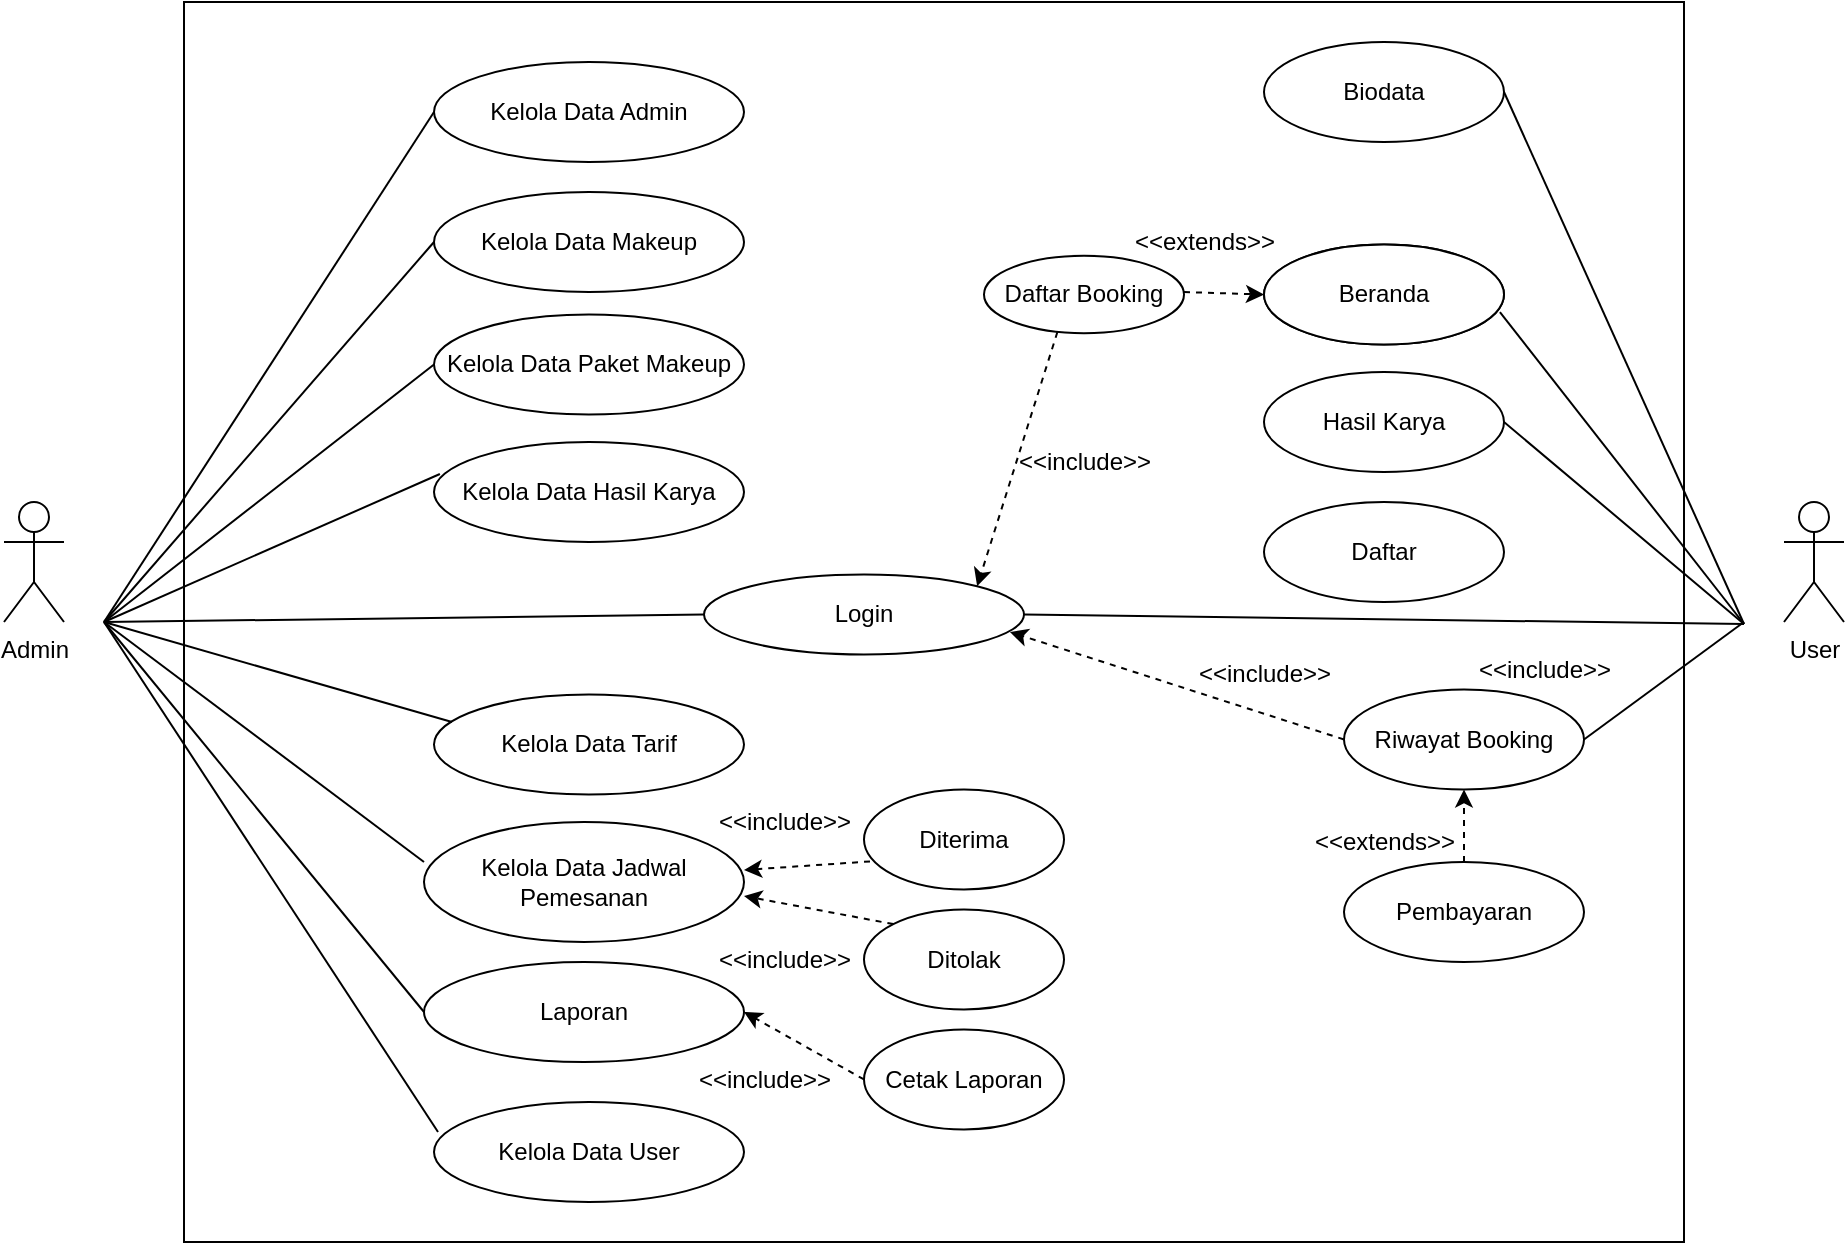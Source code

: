 <mxfile version="13.7.3" type="device"><diagram id="cGU91LU1s8spP6lkgh9S" name="Page-1"><mxGraphModel dx="1422" dy="830" grid="1" gridSize="10" guides="1" tooltips="1" connect="1" arrows="1" fold="1" page="1" pageScale="1" pageWidth="850" pageHeight="1100" math="0" shadow="0"><root><mxCell id="0"/><mxCell id="1" parent="0"/><mxCell id="6hYTOlnJRu1Jy1FbgciW-109" value="" style="rounded=0;whiteSpace=wrap;html=1;" parent="1" vertex="1"><mxGeometry x="320" y="130" width="750" height="620" as="geometry"/></mxCell><mxCell id="E6RNn3lXeHkPGXCQUyDo-1" value="Admin" style="shape=umlActor;verticalLabelPosition=bottom;verticalAlign=top;html=1;outlineConnect=0;" parent="1" vertex="1"><mxGeometry x="230" y="380" width="30" height="60" as="geometry"/></mxCell><mxCell id="E6RNn3lXeHkPGXCQUyDo-2" value="Kelola Data Admin" style="ellipse;whiteSpace=wrap;html=1;" parent="1" vertex="1"><mxGeometry x="445" y="160" width="155" height="50" as="geometry"/></mxCell><mxCell id="E6RNn3lXeHkPGXCQUyDo-4" value="Kelola Data Makeup" style="ellipse;whiteSpace=wrap;html=1;" parent="1" vertex="1"><mxGeometry x="445" y="225" width="155" height="50" as="geometry"/></mxCell><mxCell id="E6RNn3lXeHkPGXCQUyDo-5" value="Kelola Data Paket Makeup" style="ellipse;whiteSpace=wrap;html=1;" parent="1" vertex="1"><mxGeometry x="445" y="286.27" width="155" height="50" as="geometry"/></mxCell><mxCell id="E6RNn3lXeHkPGXCQUyDo-6" value="Kelola Data Tarif" style="ellipse;whiteSpace=wrap;html=1;" parent="1" vertex="1"><mxGeometry x="445" y="476.27" width="155" height="50" as="geometry"/></mxCell><mxCell id="E6RNn3lXeHkPGXCQUyDo-7" value="Kelola Data Hasil Karya" style="ellipse;whiteSpace=wrap;html=1;" parent="1" vertex="1"><mxGeometry x="445" y="350" width="155" height="50" as="geometry"/></mxCell><mxCell id="E6RNn3lXeHkPGXCQUyDo-8" value="Kelola Data Jadwal Pemesanan" style="ellipse;whiteSpace=wrap;html=1;" parent="1" vertex="1"><mxGeometry x="440" y="540" width="160" height="60" as="geometry"/></mxCell><mxCell id="E6RNn3lXeHkPGXCQUyDo-9" value="Laporan" style="ellipse;whiteSpace=wrap;html=1;" parent="1" vertex="1"><mxGeometry x="440" y="610" width="160" height="50" as="geometry"/></mxCell><mxCell id="1jrKB5_HxbYdyUKGPWxr-1" value="Kelola Data User" style="ellipse;whiteSpace=wrap;html=1;" parent="1" vertex="1"><mxGeometry x="445" y="680" width="155" height="50" as="geometry"/></mxCell><mxCell id="BYwMyViFpyXRSg5EMiQi-32" value="Login" style="ellipse;whiteSpace=wrap;html=1;" parent="1" vertex="1"><mxGeometry x="580" y="416.27" width="160" height="40" as="geometry"/></mxCell><mxCell id="6hYTOlnJRu1Jy1FbgciW-33" value="User" style="shape=umlActor;verticalLabelPosition=bottom;verticalAlign=top;html=1;outlineConnect=0;" parent="1" vertex="1"><mxGeometry x="1120" y="380" width="30" height="60" as="geometry"/></mxCell><mxCell id="6hYTOlnJRu1Jy1FbgciW-34" value="Beranda" style="ellipse;whiteSpace=wrap;html=1;" parent="1" vertex="1"><mxGeometry x="860" y="251.27" width="120" height="50" as="geometry"/></mxCell><mxCell id="6hYTOlnJRu1Jy1FbgciW-35" value="Hasil Karya" style="ellipse;whiteSpace=wrap;html=1;" parent="1" vertex="1"><mxGeometry x="860" y="315" width="120" height="50" as="geometry"/></mxCell><mxCell id="6hYTOlnJRu1Jy1FbgciW-36" value="Biodata" style="ellipse;whiteSpace=wrap;html=1;" parent="1" vertex="1"><mxGeometry x="860" y="150" width="120" height="50" as="geometry"/></mxCell><mxCell id="6hYTOlnJRu1Jy1FbgciW-37" value="Daftar" style="ellipse;whiteSpace=wrap;html=1;" parent="1" vertex="1"><mxGeometry x="860" y="380" width="120" height="50" as="geometry"/></mxCell><mxCell id="6hYTOlnJRu1Jy1FbgciW-65" value="Riwayat Booking" style="ellipse;whiteSpace=wrap;html=1;" parent="1" vertex="1"><mxGeometry x="900" y="473.73" width="120" height="50" as="geometry"/></mxCell><mxCell id="6hYTOlnJRu1Jy1FbgciW-66" value="Pembayaran" style="ellipse;whiteSpace=wrap;html=1;" parent="1" vertex="1"><mxGeometry x="900" y="560" width="120" height="50" as="geometry"/></mxCell><mxCell id="6hYTOlnJRu1Jy1FbgciW-67" value="" style="endArrow=none;html=1;entryX=0;entryY=0.5;entryDx=0;entryDy=0;" parent="1" target="E6RNn3lXeHkPGXCQUyDo-2" edge="1"><mxGeometry width="50" height="50" relative="1" as="geometry"><mxPoint x="280" y="440" as="sourcePoint"/><mxPoint x="330" y="390" as="targetPoint"/></mxGeometry></mxCell><mxCell id="6hYTOlnJRu1Jy1FbgciW-68" value="" style="endArrow=none;html=1;entryX=0;entryY=0.5;entryDx=0;entryDy=0;" parent="1" target="E6RNn3lXeHkPGXCQUyDo-4" edge="1"><mxGeometry width="50" height="50" relative="1" as="geometry"><mxPoint x="280" y="440" as="sourcePoint"/><mxPoint x="445" y="185" as="targetPoint"/></mxGeometry></mxCell><mxCell id="6hYTOlnJRu1Jy1FbgciW-69" value="" style="endArrow=none;html=1;entryX=0;entryY=0.5;entryDx=0;entryDy=0;" parent="1" target="E6RNn3lXeHkPGXCQUyDo-5" edge="1"><mxGeometry width="50" height="50" relative="1" as="geometry"><mxPoint x="280" y="440" as="sourcePoint"/><mxPoint x="445" y="250" as="targetPoint"/></mxGeometry></mxCell><mxCell id="6hYTOlnJRu1Jy1FbgciW-70" value="" style="endArrow=none;html=1;entryX=0.019;entryY=0.32;entryDx=0;entryDy=0;entryPerimeter=0;" parent="1" target="E6RNn3lXeHkPGXCQUyDo-7" edge="1"><mxGeometry width="50" height="50" relative="1" as="geometry"><mxPoint x="280" y="440" as="sourcePoint"/><mxPoint x="445" y="311.27" as="targetPoint"/></mxGeometry></mxCell><mxCell id="6hYTOlnJRu1Jy1FbgciW-71" value="" style="endArrow=none;html=1;entryX=0.058;entryY=0.275;entryDx=0;entryDy=0;entryPerimeter=0;" parent="1" target="E6RNn3lXeHkPGXCQUyDo-6" edge="1"><mxGeometry width="50" height="50" relative="1" as="geometry"><mxPoint x="280" y="440" as="sourcePoint"/><mxPoint x="447.945" y="366" as="targetPoint"/></mxGeometry></mxCell><mxCell id="6hYTOlnJRu1Jy1FbgciW-73" value="" style="endArrow=none;html=1;entryX=0;entryY=0.5;entryDx=0;entryDy=0;" parent="1" target="BYwMyViFpyXRSg5EMiQi-32" edge="1"><mxGeometry width="50" height="50" relative="1" as="geometry"><mxPoint x="280" y="440" as="sourcePoint"/><mxPoint x="453.99" y="490.02" as="targetPoint"/></mxGeometry></mxCell><mxCell id="6hYTOlnJRu1Jy1FbgciW-74" value="" style="endArrow=none;html=1;entryX=0;entryY=0.333;entryDx=0;entryDy=0;entryPerimeter=0;" parent="1" target="E6RNn3lXeHkPGXCQUyDo-8" edge="1"><mxGeometry width="50" height="50" relative="1" as="geometry"><mxPoint x="280" y="440" as="sourcePoint"/><mxPoint x="440" y="436.27" as="targetPoint"/></mxGeometry></mxCell><mxCell id="6hYTOlnJRu1Jy1FbgciW-76" value="" style="endArrow=none;html=1;entryX=0;entryY=0.5;entryDx=0;entryDy=0;" parent="1" target="E6RNn3lXeHkPGXCQUyDo-9" edge="1"><mxGeometry width="50" height="50" relative="1" as="geometry"><mxPoint x="280" y="440" as="sourcePoint"/><mxPoint x="440" y="559.98" as="targetPoint"/></mxGeometry></mxCell><mxCell id="6hYTOlnJRu1Jy1FbgciW-77" value="" style="endArrow=none;html=1;entryX=0.013;entryY=0.3;entryDx=0;entryDy=0;entryPerimeter=0;" parent="1" target="1jrKB5_HxbYdyUKGPWxr-1" edge="1"><mxGeometry width="50" height="50" relative="1" as="geometry"><mxPoint x="280" y="440" as="sourcePoint"/><mxPoint x="440" y="635" as="targetPoint"/></mxGeometry></mxCell><mxCell id="6hYTOlnJRu1Jy1FbgciW-78" value="Cetak Laporan" style="ellipse;whiteSpace=wrap;html=1;" parent="1" vertex="1"><mxGeometry x="660" y="643.73" width="100" height="50" as="geometry"/></mxCell><mxCell id="6hYTOlnJRu1Jy1FbgciW-79" value="" style="endArrow=classic;html=1;entryX=1;entryY=0.5;entryDx=0;entryDy=0;dashed=1;exitX=0;exitY=0.5;exitDx=0;exitDy=0;" parent="1" source="6hYTOlnJRu1Jy1FbgciW-78" target="E6RNn3lXeHkPGXCQUyDo-9" edge="1"><mxGeometry width="50" height="50" relative="1" as="geometry"><mxPoint x="660" y="630" as="sourcePoint"/><mxPoint x="710" y="580" as="targetPoint"/></mxGeometry></mxCell><mxCell id="6hYTOlnJRu1Jy1FbgciW-80" value="Diterima" style="ellipse;whiteSpace=wrap;html=1;" parent="1" vertex="1"><mxGeometry x="660" y="523.73" width="100" height="50" as="geometry"/></mxCell><mxCell id="6hYTOlnJRu1Jy1FbgciW-81" value="Ditolak" style="ellipse;whiteSpace=wrap;html=1;" parent="1" vertex="1"><mxGeometry x="660" y="583.73" width="100" height="50" as="geometry"/></mxCell><mxCell id="6hYTOlnJRu1Jy1FbgciW-82" value="" style="endArrow=classic;html=1;dashed=1;exitX=0;exitY=0;exitDx=0;exitDy=0;" parent="1" source="6hYTOlnJRu1Jy1FbgciW-81" edge="1"><mxGeometry width="50" height="50" relative="1" as="geometry"><mxPoint x="660" y="575" as="sourcePoint"/><mxPoint x="600" y="577" as="targetPoint"/></mxGeometry></mxCell><mxCell id="6hYTOlnJRu1Jy1FbgciW-83" value="" style="endArrow=classic;html=1;dashed=1;entryX=1;entryY=0.4;entryDx=0;entryDy=0;entryPerimeter=0;exitX=0.03;exitY=0.72;exitDx=0;exitDy=0;exitPerimeter=0;" parent="1" source="6hYTOlnJRu1Jy1FbgciW-80" target="E6RNn3lXeHkPGXCQUyDo-8" edge="1"><mxGeometry width="50" height="50" relative="1" as="geometry"><mxPoint x="660" y="575" as="sourcePoint"/><mxPoint x="603.04" y="577.02" as="targetPoint"/></mxGeometry></mxCell><mxCell id="6hYTOlnJRu1Jy1FbgciW-84" value="" style="endArrow=none;html=1;entryX=1;entryY=0.5;entryDx=0;entryDy=0;" parent="1" target="BYwMyViFpyXRSg5EMiQi-32" edge="1"><mxGeometry width="50" height="50" relative="1" as="geometry"><mxPoint x="1100" y="441" as="sourcePoint"/><mxPoint x="800" y="436.27" as="targetPoint"/></mxGeometry></mxCell><mxCell id="6hYTOlnJRu1Jy1FbgciW-85" value="" style="endArrow=none;html=1;entryX=1;entryY=0.5;entryDx=0;entryDy=0;" parent="1" target="6hYTOlnJRu1Jy1FbgciW-35" edge="1"><mxGeometry width="50" height="50" relative="1" as="geometry"><mxPoint x="1100" y="441" as="sourcePoint"/><mxPoint x="700" y="441" as="targetPoint"/></mxGeometry></mxCell><mxCell id="6hYTOlnJRu1Jy1FbgciW-86" value="" style="endArrow=none;html=1;entryX=0.983;entryY=0.675;entryDx=0;entryDy=0;entryPerimeter=0;" parent="1" target="6hYTOlnJRu1Jy1FbgciW-34" edge="1"><mxGeometry width="50" height="50" relative="1" as="geometry"><mxPoint x="1100" y="441" as="sourcePoint"/><mxPoint x="980" y="340" as="targetPoint"/></mxGeometry></mxCell><mxCell id="6hYTOlnJRu1Jy1FbgciW-87" value="" style="endArrow=none;html=1;entryX=1;entryY=0.5;entryDx=0;entryDy=0;" parent="1" target="6hYTOlnJRu1Jy1FbgciW-36" edge="1"><mxGeometry width="50" height="50" relative="1" as="geometry"><mxPoint x="1100" y="441" as="sourcePoint"/><mxPoint x="977.96" y="285.02" as="targetPoint"/></mxGeometry></mxCell><mxCell id="6hYTOlnJRu1Jy1FbgciW-90" value="" style="endArrow=classic;html=1;dashed=1;entryX=0.956;entryY=0.718;entryDx=0;entryDy=0;exitX=0;exitY=0.5;exitDx=0;exitDy=0;entryPerimeter=0;" parent="1" source="6hYTOlnJRu1Jy1FbgciW-65" target="BYwMyViFpyXRSg5EMiQi-32" edge="1"><mxGeometry width="50" height="50" relative="1" as="geometry"><mxPoint x="940" y="506.27" as="sourcePoint"/><mxPoint x="800.96" y="445.99" as="targetPoint"/></mxGeometry></mxCell><mxCell id="6hYTOlnJRu1Jy1FbgciW-91" value="" style="endArrow=classic;html=1;dashed=1;entryX=0.5;entryY=1;entryDx=0;entryDy=0;" parent="1" target="6hYTOlnJRu1Jy1FbgciW-65" edge="1"><mxGeometry width="50" height="50" relative="1" as="geometry"><mxPoint x="960" y="560" as="sourcePoint"/><mxPoint x="1010" y="510" as="targetPoint"/></mxGeometry></mxCell><mxCell id="6hYTOlnJRu1Jy1FbgciW-92" value="&amp;lt;&amp;lt;include&amp;gt;&amp;gt;" style="text;html=1;align=center;verticalAlign=middle;resizable=0;points=[];autosize=1;" parent="1" vertex="1"><mxGeometry x="580" y="530" width="80" height="20" as="geometry"/></mxCell><mxCell id="6hYTOlnJRu1Jy1FbgciW-93" value="&amp;lt;&amp;lt;include&amp;gt;&amp;gt;" style="text;html=1;align=center;verticalAlign=middle;resizable=0;points=[];autosize=1;" parent="1" vertex="1"><mxGeometry x="580" y="598.73" width="80" height="20" as="geometry"/></mxCell><mxCell id="6hYTOlnJRu1Jy1FbgciW-94" value="&amp;lt;&amp;lt;include&amp;gt;&amp;gt;" style="text;html=1;align=center;verticalAlign=middle;resizable=0;points=[];autosize=1;" parent="1" vertex="1"><mxGeometry x="570" y="658.73" width="80" height="20" as="geometry"/></mxCell><mxCell id="6hYTOlnJRu1Jy1FbgciW-95" value="&amp;lt;&amp;lt;include&amp;gt;&amp;gt;" style="text;html=1;align=center;verticalAlign=middle;resizable=0;points=[];autosize=1;" parent="1" vertex="1"><mxGeometry x="820" y="456.27" width="80" height="20" as="geometry"/></mxCell><mxCell id="6hYTOlnJRu1Jy1FbgciW-96" value="&amp;lt;&amp;lt;include&amp;gt;&amp;gt;" style="text;html=1;align=center;verticalAlign=middle;resizable=0;points=[];autosize=1;" parent="1" vertex="1"><mxGeometry x="960" y="453.73" width="80" height="20" as="geometry"/></mxCell><mxCell id="6hYTOlnJRu1Jy1FbgciW-97" value="&amp;lt;&amp;lt;extends&amp;gt;&amp;gt;" style="text;html=1;align=center;verticalAlign=middle;resizable=0;points=[];autosize=1;" parent="1" vertex="1"><mxGeometry x="875" y="540" width="90" height="20" as="geometry"/></mxCell><mxCell id="6hYTOlnJRu1Jy1FbgciW-100" value="Beranda" style="ellipse;whiteSpace=wrap;html=1;" parent="1" vertex="1"><mxGeometry x="860" y="251.27" width="120" height="50" as="geometry"/></mxCell><mxCell id="6hYTOlnJRu1Jy1FbgciW-101" value="Daftar Booking" style="ellipse;whiteSpace=wrap;html=1;" parent="1" vertex="1"><mxGeometry x="720" y="256.9" width="100" height="38.73" as="geometry"/></mxCell><mxCell id="6hYTOlnJRu1Jy1FbgciW-105" value="&amp;lt;&amp;lt;extends&amp;gt;&amp;gt;" style="text;html=1;align=center;verticalAlign=middle;resizable=0;points=[];autosize=1;" parent="1" vertex="1"><mxGeometry x="785" y="240" width="90" height="20" as="geometry"/></mxCell><mxCell id="6hYTOlnJRu1Jy1FbgciW-106" value="" style="endArrow=classic;html=1;dashed=1;entryX=1;entryY=0;entryDx=0;entryDy=0;exitX=0.367;exitY=0.984;exitDx=0;exitDy=0;exitPerimeter=0;" parent="1" source="6hYTOlnJRu1Jy1FbgciW-101" target="BYwMyViFpyXRSg5EMiQi-32" edge="1"><mxGeometry width="50" height="50" relative="1" as="geometry"><mxPoint x="780" y="295.63" as="sourcePoint"/><mxPoint x="776.569" y="422.128" as="targetPoint"/></mxGeometry></mxCell><mxCell id="6hYTOlnJRu1Jy1FbgciW-107" value="" style="endArrow=classic;html=1;dashed=1;entryX=0;entryY=0.5;entryDx=0;entryDy=0;" parent="1" target="6hYTOlnJRu1Jy1FbgciW-100" edge="1"><mxGeometry width="50" height="50" relative="1" as="geometry"><mxPoint x="820" y="275" as="sourcePoint"/><mxPoint x="870" y="225" as="targetPoint"/></mxGeometry></mxCell><mxCell id="6hYTOlnJRu1Jy1FbgciW-108" value="&amp;lt;&amp;lt;include&amp;gt;&amp;gt;" style="text;html=1;align=center;verticalAlign=middle;resizable=0;points=[];autosize=1;" parent="1" vertex="1"><mxGeometry x="730" y="350" width="80" height="20" as="geometry"/></mxCell><mxCell id="jKqahS8aiJFCwtPrdyS_-1" value="" style="endArrow=none;html=1;entryX=1;entryY=0.5;entryDx=0;entryDy=0;" edge="1" parent="1" target="6hYTOlnJRu1Jy1FbgciW-65"><mxGeometry width="50" height="50" relative="1" as="geometry"><mxPoint x="1100" y="440" as="sourcePoint"/><mxPoint x="1150" y="390" as="targetPoint"/></mxGeometry></mxCell></root></mxGraphModel></diagram></mxfile>